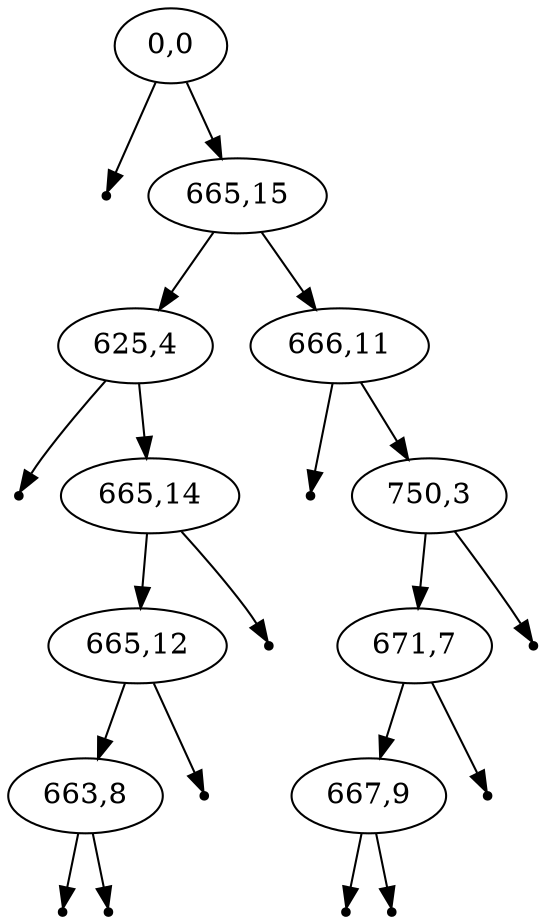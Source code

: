 digraph G { 
null0[shape=point];
   "0,0" -> null0 ;
   "0,0" -> "665,15";
   "665,15" -> "625,4";
null1[shape=point];
   "625,4" -> null1 ;
   "625,4" -> "665,14";
   "665,14" -> "665,12";
   "665,12" -> "663,8";
null2[shape=point];
   "663,8" -> null2 ;
null3[shape=point];
   "663,8" -> null3 ;
null4[shape=point];
   "665,12" -> null4 ;
null5[shape=point];
   "665,14" -> null5 ;
   "665,15" -> "666,11";
null6[shape=point];
   "666,11" -> null6 ;
   "666,11" -> "750,3";
   "750,3" -> "671,7";
   "671,7" -> "667,9";
null7[shape=point];
   "667,9" -> null7 ;
null8[shape=point];
   "667,9" -> null8 ;
null9[shape=point];
   "671,7" -> null9 ;
null10[shape=point];
   "750,3" -> null10 ;
}
